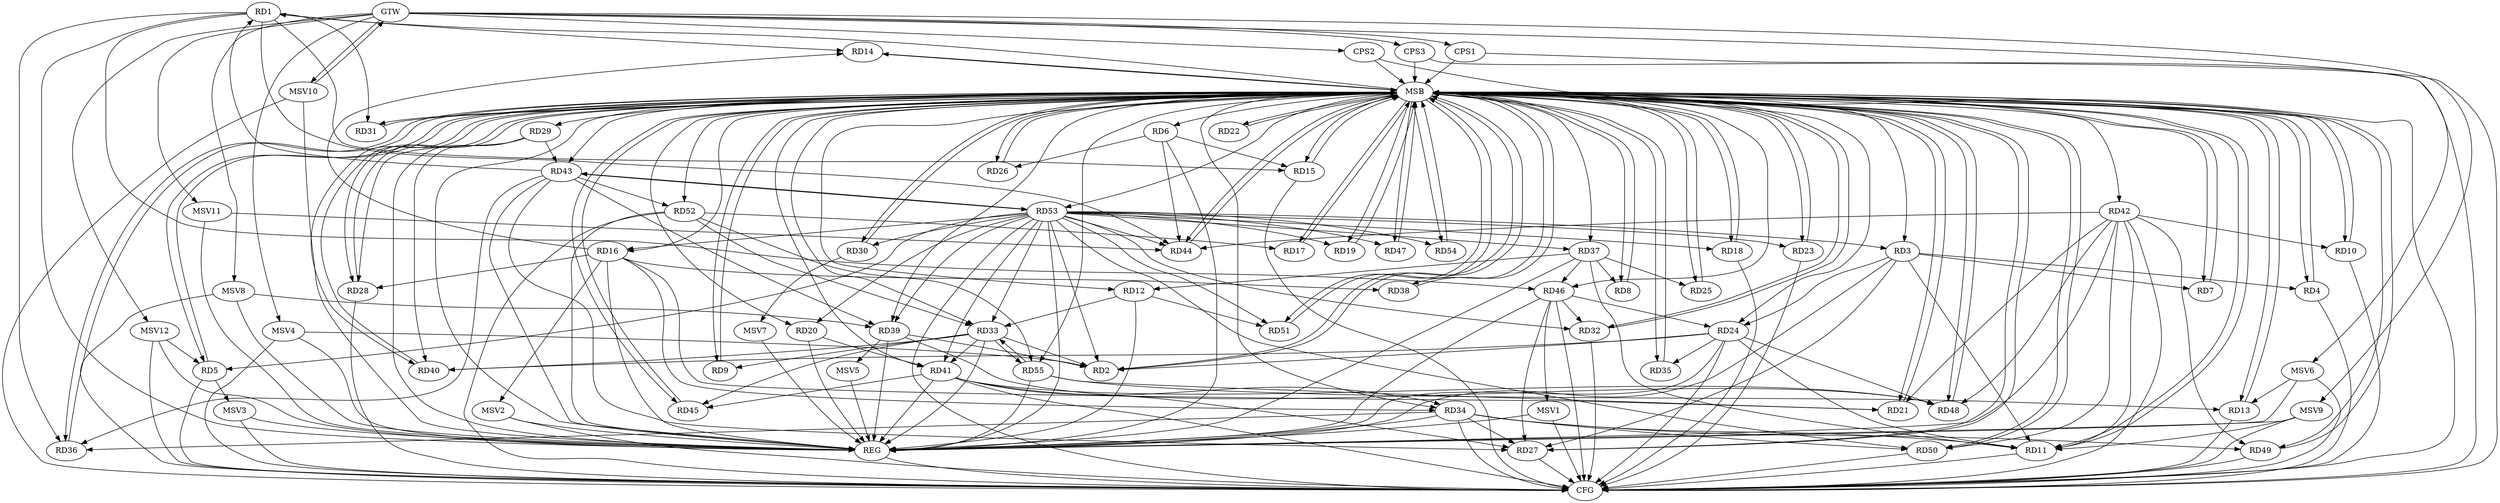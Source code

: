 strict digraph G {
  RD1 [ label="RD1" ];
  RD2 [ label="RD2" ];
  RD3 [ label="RD3" ];
  RD4 [ label="RD4" ];
  RD5 [ label="RD5" ];
  RD6 [ label="RD6" ];
  RD7 [ label="RD7" ];
  RD8 [ label="RD8" ];
  RD9 [ label="RD9" ];
  RD10 [ label="RD10" ];
  RD11 [ label="RD11" ];
  RD12 [ label="RD12" ];
  RD13 [ label="RD13" ];
  RD14 [ label="RD14" ];
  RD15 [ label="RD15" ];
  RD16 [ label="RD16" ];
  RD17 [ label="RD17" ];
  RD18 [ label="RD18" ];
  RD19 [ label="RD19" ];
  RD20 [ label="RD20" ];
  RD21 [ label="RD21" ];
  RD22 [ label="RD22" ];
  RD23 [ label="RD23" ];
  RD24 [ label="RD24" ];
  RD25 [ label="RD25" ];
  RD26 [ label="RD26" ];
  RD27 [ label="RD27" ];
  RD28 [ label="RD28" ];
  RD29 [ label="RD29" ];
  RD30 [ label="RD30" ];
  RD31 [ label="RD31" ];
  RD32 [ label="RD32" ];
  RD33 [ label="RD33" ];
  RD34 [ label="RD34" ];
  RD35 [ label="RD35" ];
  RD36 [ label="RD36" ];
  RD37 [ label="RD37" ];
  RD38 [ label="RD38" ];
  RD39 [ label="RD39" ];
  RD40 [ label="RD40" ];
  RD41 [ label="RD41" ];
  RD42 [ label="RD42" ];
  RD43 [ label="RD43" ];
  RD44 [ label="RD44" ];
  RD45 [ label="RD45" ];
  RD46 [ label="RD46" ];
  RD47 [ label="RD47" ];
  RD48 [ label="RD48" ];
  RD49 [ label="RD49" ];
  RD50 [ label="RD50" ];
  RD51 [ label="RD51" ];
  RD52 [ label="RD52" ];
  RD53 [ label="RD53" ];
  RD54 [ label="RD54" ];
  RD55 [ label="RD55" ];
  CPS1 [ label="CPS1" ];
  CPS2 [ label="CPS2" ];
  CPS3 [ label="CPS3" ];
  GTW [ label="GTW" ];
  REG [ label="REG" ];
  MSB [ label="MSB" ];
  CFG [ label="CFG" ];
  MSV1 [ label="MSV1" ];
  MSV2 [ label="MSV2" ];
  MSV3 [ label="MSV3" ];
  MSV4 [ label="MSV4" ];
  MSV5 [ label="MSV5" ];
  MSV6 [ label="MSV6" ];
  MSV7 [ label="MSV7" ];
  MSV8 [ label="MSV8" ];
  MSV9 [ label="MSV9" ];
  MSV10 [ label="MSV10" ];
  MSV11 [ label="MSV11" ];
  MSV12 [ label="MSV12" ];
  RD1 -> RD14;
  RD1 -> RD15;
  RD1 -> RD31;
  RD1 -> RD36;
  RD43 -> RD1;
  RD1 -> RD44;
  RD1 -> RD46;
  RD24 -> RD2;
  RD33 -> RD2;
  RD39 -> RD2;
  RD3 -> RD4;
  RD3 -> RD7;
  RD3 -> RD11;
  RD3 -> RD24;
  RD3 -> RD27;
  RD53 -> RD5;
  RD6 -> RD15;
  RD6 -> RD26;
  RD6 -> RD44;
  RD37 -> RD8;
  RD33 -> RD9;
  RD42 -> RD10;
  RD24 -> RD11;
  RD34 -> RD11;
  RD37 -> RD11;
  RD42 -> RD11;
  RD12 -> RD33;
  RD37 -> RD12;
  RD12 -> RD51;
  RD55 -> RD13;
  RD16 -> RD14;
  RD16 -> RD21;
  RD16 -> RD28;
  RD16 -> RD34;
  RD16 -> RD38;
  RD52 -> RD17;
  RD53 -> RD19;
  RD20 -> RD41;
  RD42 -> RD21;
  RD55 -> RD21;
  RD53 -> RD23;
  RD24 -> RD35;
  RD24 -> RD40;
  RD46 -> RD24;
  RD24 -> RD48;
  RD37 -> RD25;
  RD34 -> RD27;
  RD41 -> RD27;
  RD43 -> RD27;
  RD46 -> RD27;
  RD29 -> RD28;
  RD29 -> RD40;
  RD29 -> RD43;
  RD46 -> RD32;
  RD53 -> RD32;
  RD33 -> RD40;
  RD33 -> RD41;
  RD33 -> RD45;
  RD52 -> RD33;
  RD53 -> RD33;
  RD33 -> RD55;
  RD55 -> RD33;
  RD34 -> RD36;
  RD41 -> RD34;
  RD34 -> RD49;
  RD34 -> RD50;
  RD43 -> RD36;
  RD37 -> RD46;
  RD43 -> RD39;
  RD39 -> RD48;
  RD53 -> RD39;
  RD41 -> RD45;
  RD41 -> RD48;
  RD53 -> RD41;
  RD42 -> RD44;
  RD42 -> RD48;
  RD42 -> RD49;
  RD42 -> RD50;
  RD43 -> RD52;
  RD43 -> RD53;
  RD53 -> RD51;
  RD52 -> RD55;
  GTW -> CPS1;
  GTW -> CPS2;
  GTW -> CPS3;
  RD1 -> REG;
  RD3 -> REG;
  RD6 -> REG;
  RD12 -> REG;
  RD16 -> REG;
  RD20 -> REG;
  RD24 -> REG;
  RD29 -> REG;
  RD33 -> REG;
  RD34 -> REG;
  RD37 -> REG;
  RD39 -> REG;
  RD41 -> REG;
  RD42 -> REG;
  RD43 -> REG;
  RD46 -> REG;
  RD52 -> REG;
  RD53 -> REG;
  RD55 -> REG;
  RD2 -> MSB;
  MSB -> RD6;
  MSB -> RD8;
  MSB -> RD10;
  MSB -> RD14;
  MSB -> RD16;
  MSB -> RD22;
  MSB -> RD42;
  MSB -> RD46;
  MSB -> REG;
  RD4 -> MSB;
  MSB -> RD11;
  MSB -> RD43;
  RD5 -> MSB;
  MSB -> RD29;
  MSB -> RD32;
  MSB -> RD49;
  RD7 -> MSB;
  MSB -> RD13;
  RD8 -> MSB;
  MSB -> RD45;
  MSB -> RD54;
  RD9 -> MSB;
  MSB -> RD2;
  MSB -> RD5;
  MSB -> RD24;
  MSB -> RD27;
  MSB -> RD39;
  RD10 -> MSB;
  MSB -> RD12;
  MSB -> RD23;
  RD11 -> MSB;
  MSB -> RD21;
  MSB -> RD33;
  MSB -> RD38;
  MSB -> RD40;
  RD13 -> MSB;
  MSB -> RD7;
  MSB -> RD19;
  MSB -> RD48;
  RD14 -> MSB;
  MSB -> RD1;
  MSB -> RD37;
  RD15 -> MSB;
  MSB -> RD17;
  MSB -> RD25;
  MSB -> RD51;
  MSB -> RD53;
  RD17 -> MSB;
  MSB -> RD20;
  RD18 -> MSB;
  MSB -> RD35;
  MSB -> RD36;
  MSB -> RD52;
  RD19 -> MSB;
  MSB -> RD4;
  RD21 -> MSB;
  MSB -> RD55;
  RD22 -> MSB;
  RD23 -> MSB;
  MSB -> RD31;
  RD25 -> MSB;
  MSB -> RD34;
  RD26 -> MSB;
  RD27 -> MSB;
  RD28 -> MSB;
  RD30 -> MSB;
  MSB -> RD47;
  RD31 -> MSB;
  RD32 -> MSB;
  RD35 -> MSB;
  MSB -> RD26;
  MSB -> RD44;
  RD36 -> MSB;
  MSB -> RD3;
  RD38 -> MSB;
  MSB -> RD30;
  RD40 -> MSB;
  RD44 -> MSB;
  MSB -> RD9;
  MSB -> RD41;
  RD45 -> MSB;
  MSB -> RD50;
  RD47 -> MSB;
  MSB -> RD28;
  RD48 -> MSB;
  RD49 -> MSB;
  RD50 -> MSB;
  RD51 -> MSB;
  MSB -> RD18;
  RD54 -> MSB;
  CPS1 -> MSB;
  MSB -> RD15;
  CPS2 -> MSB;
  CPS3 -> MSB;
  RD4 -> CFG;
  RD5 -> CFG;
  RD34 -> CFG;
  CPS1 -> CFG;
  RD13 -> CFG;
  RD42 -> CFG;
  RD27 -> CFG;
  RD24 -> CFG;
  CPS2 -> CFG;
  RD53 -> CFG;
  RD28 -> CFG;
  RD15 -> CFG;
  RD52 -> CFG;
  RD23 -> CFG;
  CPS3 -> CFG;
  RD49 -> CFG;
  RD41 -> CFG;
  RD10 -> CFG;
  RD50 -> CFG;
  RD18 -> CFG;
  RD46 -> CFG;
  RD32 -> CFG;
  RD11 -> CFG;
  REG -> CFG;
  RD53 -> RD30;
  RD53 -> RD47;
  RD53 -> RD50;
  RD53 -> RD2;
  RD53 -> RD37;
  RD53 -> RD18;
  RD53 -> RD20;
  RD53 -> RD43;
  RD53 -> RD3;
  RD53 -> RD16;
  RD53 -> RD44;
  RD53 -> RD54;
  RD46 -> MSV1;
  MSV1 -> REG;
  MSV1 -> CFG;
  RD16 -> MSV2;
  MSV2 -> REG;
  MSV2 -> CFG;
  RD5 -> MSV3;
  MSV3 -> REG;
  MSV3 -> CFG;
  MSV4 -> RD2;
  GTW -> MSV4;
  MSV4 -> REG;
  MSV4 -> CFG;
  RD39 -> MSV5;
  MSV5 -> REG;
  MSV6 -> RD13;
  GTW -> MSV6;
  MSV6 -> REG;
  MSV6 -> CFG;
  RD30 -> MSV7;
  MSV7 -> REG;
  MSV8 -> RD39;
  GTW -> MSV8;
  MSV8 -> REG;
  MSV8 -> CFG;
  MSV9 -> RD11;
  GTW -> MSV9;
  MSV9 -> REG;
  MSV9 -> CFG;
  MSV10 -> GTW;
  GTW -> MSV10;
  MSV10 -> REG;
  MSV10 -> CFG;
  MSV11 -> RD44;
  GTW -> MSV11;
  MSV11 -> REG;
  MSV12 -> RD5;
  GTW -> MSV12;
  MSV12 -> REG;
  MSV12 -> CFG;
}
